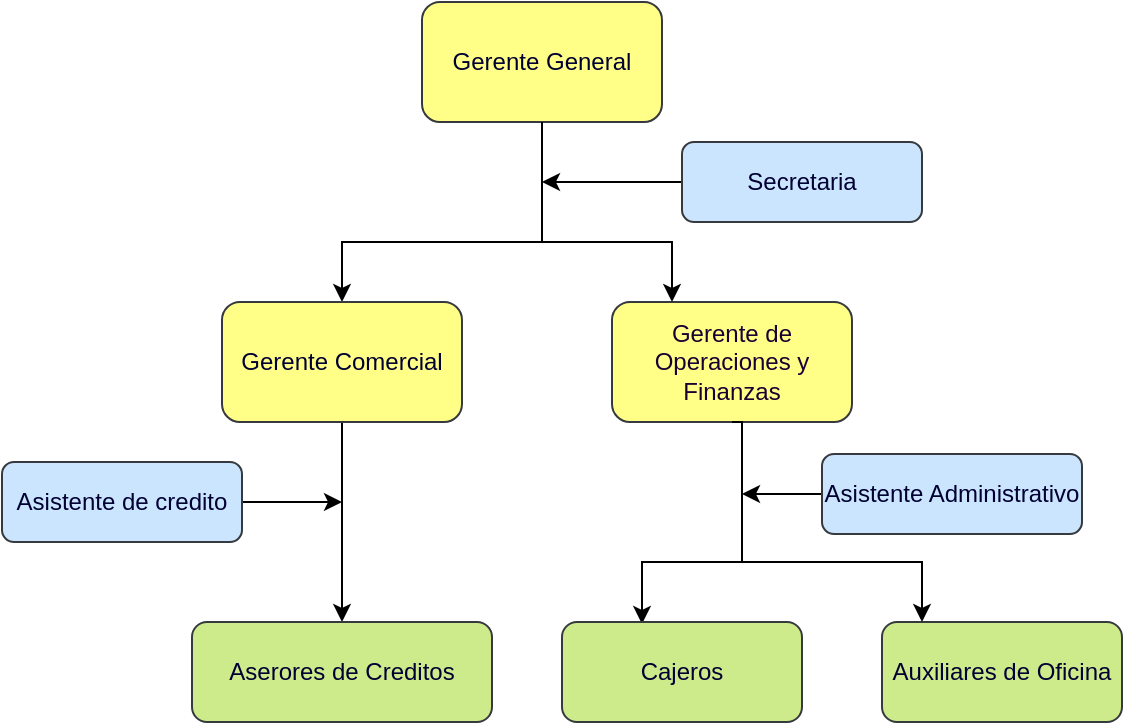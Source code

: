 <mxfile>
    <diagram id="oxYYXQ5WkXWfe8dbFt6P" name="Page-1">
        <mxGraphModel dx="1031" dy="590" grid="1" gridSize="10" guides="1" tooltips="1" connect="1" arrows="1" fold="1" page="1" pageScale="1" pageWidth="850" pageHeight="1100" math="0" shadow="0">
            <root>
                <mxCell id="0"/>
                <mxCell id="1" parent="0"/>
                <mxCell id="14" style="edgeStyle=orthogonalEdgeStyle;rounded=0;orthogonalLoop=1;jettySize=auto;html=1;entryX=0.5;entryY=0;entryDx=0;entryDy=0;" edge="1" parent="1" source="2" target="4">
                    <mxGeometry relative="1" as="geometry">
                        <Array as="points">
                            <mxPoint x="390" y="410"/>
                            <mxPoint x="290" y="410"/>
                        </Array>
                    </mxGeometry>
                </mxCell>
                <mxCell id="2" value="Gerente General" style="rounded=1;whiteSpace=wrap;html=1;fillColor=#ffff88;strokeColor=#36393d;fontColor=#000033;" vertex="1" parent="1">
                    <mxGeometry x="330" y="290" width="120" height="60" as="geometry"/>
                </mxCell>
                <mxCell id="16" style="edgeStyle=orthogonalEdgeStyle;rounded=0;orthogonalLoop=1;jettySize=auto;html=1;exitX=0;exitY=0.5;exitDx=0;exitDy=0;" edge="1" parent="1" source="3">
                    <mxGeometry relative="1" as="geometry">
                        <mxPoint x="390" y="380" as="targetPoint"/>
                    </mxGeometry>
                </mxCell>
                <mxCell id="3" value="Secretaria" style="rounded=1;whiteSpace=wrap;html=1;fillColor=#cce5ff;strokeColor=#36393d;fontColor=#000033;" vertex="1" parent="1">
                    <mxGeometry x="460" y="360" width="120" height="40" as="geometry"/>
                </mxCell>
                <mxCell id="17" style="edgeStyle=orthogonalEdgeStyle;rounded=0;orthogonalLoop=1;jettySize=auto;html=1;entryX=0.5;entryY=0;entryDx=0;entryDy=0;" edge="1" parent="1" source="4" target="8">
                    <mxGeometry relative="1" as="geometry"/>
                </mxCell>
                <mxCell id="4" value="Gerente Comercial" style="rounded=1;whiteSpace=wrap;html=1;fillColor=#ffff88;strokeColor=#36393d;fontColor=#000033;" vertex="1" parent="1">
                    <mxGeometry x="230" y="440" width="120" height="60" as="geometry"/>
                </mxCell>
                <mxCell id="19" style="edgeStyle=orthogonalEdgeStyle;rounded=0;orthogonalLoop=1;jettySize=auto;html=1;" edge="1" parent="1" source="5">
                    <mxGeometry relative="1" as="geometry">
                        <mxPoint x="440" y="601" as="targetPoint"/>
                        <Array as="points">
                            <mxPoint x="490" y="570"/>
                            <mxPoint x="440" y="570"/>
                        </Array>
                    </mxGeometry>
                </mxCell>
                <mxCell id="5" value="Gerente de Operaciones y Finanzas" style="rounded=1;whiteSpace=wrap;html=1;fillColor=#ffff88;strokeColor=#36393d;fontColor=#190033;" vertex="1" parent="1">
                    <mxGeometry x="425" y="440" width="120" height="60" as="geometry"/>
                </mxCell>
                <mxCell id="18" style="edgeStyle=orthogonalEdgeStyle;rounded=0;orthogonalLoop=1;jettySize=auto;html=1;" edge="1" parent="1" source="6">
                    <mxGeometry relative="1" as="geometry">
                        <mxPoint x="290" y="540" as="targetPoint"/>
                    </mxGeometry>
                </mxCell>
                <mxCell id="6" value="Asistente de credito" style="rounded=1;whiteSpace=wrap;html=1;fillColor=#cce5ff;strokeColor=#36393d;fontColor=#000033;" vertex="1" parent="1">
                    <mxGeometry x="120" y="520" width="120" height="40" as="geometry"/>
                </mxCell>
                <mxCell id="21" style="edgeStyle=orthogonalEdgeStyle;rounded=0;orthogonalLoop=1;jettySize=auto;html=1;" edge="1" parent="1" source="7">
                    <mxGeometry relative="1" as="geometry">
                        <mxPoint x="490" y="536" as="targetPoint"/>
                    </mxGeometry>
                </mxCell>
                <mxCell id="7" value="Asistente Administrativo" style="rounded=1;whiteSpace=wrap;html=1;fillColor=#cce5ff;strokeColor=#36393d;fontColor=#000033;" vertex="1" parent="1">
                    <mxGeometry x="530" y="516" width="130" height="40" as="geometry"/>
                </mxCell>
                <mxCell id="8" value="Aserores de Creditos" style="rounded=1;whiteSpace=wrap;html=1;fillColor=#cdeb8b;strokeColor=#36393d;fontColor=#000033;" vertex="1" parent="1">
                    <mxGeometry x="215" y="600" width="150" height="50" as="geometry"/>
                </mxCell>
                <mxCell id="9" value="Cajeros" style="rounded=1;whiteSpace=wrap;html=1;fillColor=#cdeb8b;strokeColor=#36393d;fontColor=#000033;" vertex="1" parent="1">
                    <mxGeometry x="400" y="600" width="120" height="50" as="geometry"/>
                </mxCell>
                <mxCell id="10" value="Auxiliares de Oficina" style="rounded=1;whiteSpace=wrap;html=1;fillColor=#cdeb8b;strokeColor=#36393d;fontColor=#000033;" vertex="1" parent="1">
                    <mxGeometry x="560" y="600" width="120" height="50" as="geometry"/>
                </mxCell>
                <mxCell id="15" style="edgeStyle=orthogonalEdgeStyle;rounded=0;orthogonalLoop=1;jettySize=auto;html=1;entryX=0.25;entryY=0;entryDx=0;entryDy=0;exitX=0.5;exitY=1;exitDx=0;exitDy=0;" edge="1" parent="1" source="2" target="5">
                    <mxGeometry relative="1" as="geometry">
                        <mxPoint x="400" y="360" as="sourcePoint"/>
                        <mxPoint x="300" y="450" as="targetPoint"/>
                        <Array as="points">
                            <mxPoint x="390" y="410"/>
                            <mxPoint x="455" y="410"/>
                        </Array>
                    </mxGeometry>
                </mxCell>
                <mxCell id="20" style="edgeStyle=orthogonalEdgeStyle;rounded=0;orthogonalLoop=1;jettySize=auto;html=1;exitX=0.5;exitY=1;exitDx=0;exitDy=0;" edge="1" parent="1" source="5" target="10">
                    <mxGeometry relative="1" as="geometry">
                        <mxPoint x="495" y="510" as="sourcePoint"/>
                        <mxPoint x="461" y="611.02" as="targetPoint"/>
                        <Array as="points">
                            <mxPoint x="490" y="500"/>
                            <mxPoint x="490" y="570"/>
                            <mxPoint x="580" y="570"/>
                        </Array>
                    </mxGeometry>
                </mxCell>
            </root>
        </mxGraphModel>
    </diagram>
</mxfile>